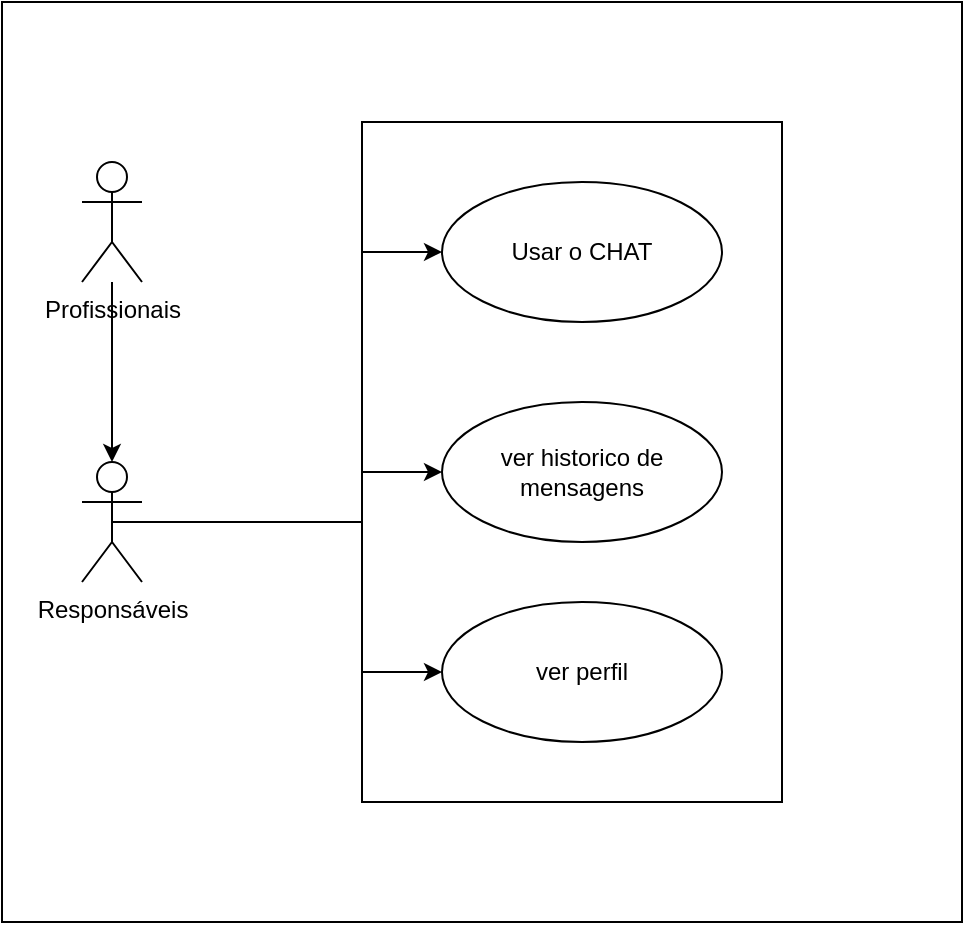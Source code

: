 <mxfile version="24.7.7">
  <diagram name="Página-1" id="fCFOX3DcnHV8gEm1RG4O">
    <mxGraphModel dx="712" dy="781" grid="1" gridSize="10" guides="1" tooltips="1" connect="1" arrows="1" fold="1" page="1" pageScale="1" pageWidth="827" pageHeight="1169" math="0" shadow="0">
      <root>
        <mxCell id="0" />
        <mxCell id="1" parent="0" />
        <mxCell id="YU4mNCZignR_zA6aLL2T-7" value="" style="html=1;whiteSpace=wrap;" vertex="1" parent="1">
          <mxGeometry x="40" y="180" width="480" height="460" as="geometry" />
        </mxCell>
        <mxCell id="YU4mNCZignR_zA6aLL2T-16" value="" style="html=1;whiteSpace=wrap;" vertex="1" parent="1">
          <mxGeometry x="220" y="240" width="210" height="340" as="geometry" />
        </mxCell>
        <mxCell id="YU4mNCZignR_zA6aLL2T-1" value="Profissionais" style="shape=umlActor;verticalLabelPosition=bottom;verticalAlign=top;html=1;outlineConnect=0;" vertex="1" parent="1">
          <mxGeometry x="80" y="260" width="30" height="60" as="geometry" />
        </mxCell>
        <mxCell id="YU4mNCZignR_zA6aLL2T-3" value="Usar o CHAT" style="ellipse;whiteSpace=wrap;html=1;" vertex="1" parent="1">
          <mxGeometry x="260" y="270" width="140" height="70" as="geometry" />
        </mxCell>
        <mxCell id="YU4mNCZignR_zA6aLL2T-17" style="edgeStyle=orthogonalEdgeStyle;rounded=0;orthogonalLoop=1;jettySize=auto;html=1;exitX=0.5;exitY=0.5;exitDx=0;exitDy=0;exitPerimeter=0;entryX=0;entryY=0.5;entryDx=0;entryDy=0;" edge="1" parent="1" source="YU4mNCZignR_zA6aLL2T-6" target="YU4mNCZignR_zA6aLL2T-11">
          <mxGeometry relative="1" as="geometry">
            <Array as="points">
              <mxPoint x="220" y="440" />
              <mxPoint x="220" y="415" />
            </Array>
          </mxGeometry>
        </mxCell>
        <mxCell id="YU4mNCZignR_zA6aLL2T-18" style="edgeStyle=orthogonalEdgeStyle;rounded=0;orthogonalLoop=1;jettySize=auto;html=1;exitX=0.5;exitY=0.5;exitDx=0;exitDy=0;exitPerimeter=0;entryX=0;entryY=0.5;entryDx=0;entryDy=0;" edge="1" parent="1" source="YU4mNCZignR_zA6aLL2T-6" target="YU4mNCZignR_zA6aLL2T-12">
          <mxGeometry relative="1" as="geometry">
            <Array as="points">
              <mxPoint x="220" y="440" />
              <mxPoint x="220" y="515" />
            </Array>
          </mxGeometry>
        </mxCell>
        <mxCell id="YU4mNCZignR_zA6aLL2T-19" style="edgeStyle=orthogonalEdgeStyle;rounded=0;orthogonalLoop=1;jettySize=auto;html=1;exitX=0.5;exitY=0.5;exitDx=0;exitDy=0;exitPerimeter=0;entryX=0;entryY=0.5;entryDx=0;entryDy=0;" edge="1" parent="1" source="YU4mNCZignR_zA6aLL2T-6" target="YU4mNCZignR_zA6aLL2T-3">
          <mxGeometry relative="1" as="geometry">
            <Array as="points">
              <mxPoint x="220" y="440" />
              <mxPoint x="220" y="305" />
            </Array>
          </mxGeometry>
        </mxCell>
        <mxCell id="YU4mNCZignR_zA6aLL2T-6" value="Responsáveis" style="shape=umlActor;verticalLabelPosition=bottom;verticalAlign=top;html=1;" vertex="1" parent="1">
          <mxGeometry x="80" y="410" width="30" height="60" as="geometry" />
        </mxCell>
        <mxCell id="YU4mNCZignR_zA6aLL2T-11" value="&lt;div&gt;ver historico de mensagens&lt;br&gt;&lt;/div&gt;" style="ellipse;whiteSpace=wrap;html=1;" vertex="1" parent="1">
          <mxGeometry x="260" y="380" width="140" height="70" as="geometry" />
        </mxCell>
        <mxCell id="YU4mNCZignR_zA6aLL2T-12" value="ver perfil" style="ellipse;whiteSpace=wrap;html=1;" vertex="1" parent="1">
          <mxGeometry x="260" y="480" width="140" height="70" as="geometry" />
        </mxCell>
        <mxCell id="YU4mNCZignR_zA6aLL2T-13" style="edgeStyle=orthogonalEdgeStyle;rounded=0;orthogonalLoop=1;jettySize=auto;html=1;entryX=0.5;entryY=0;entryDx=0;entryDy=0;entryPerimeter=0;" edge="1" parent="1" source="YU4mNCZignR_zA6aLL2T-1" target="YU4mNCZignR_zA6aLL2T-6">
          <mxGeometry relative="1" as="geometry">
            <Array as="points">
              <mxPoint x="95" y="360" />
              <mxPoint x="95" y="360" />
            </Array>
          </mxGeometry>
        </mxCell>
      </root>
    </mxGraphModel>
  </diagram>
</mxfile>
